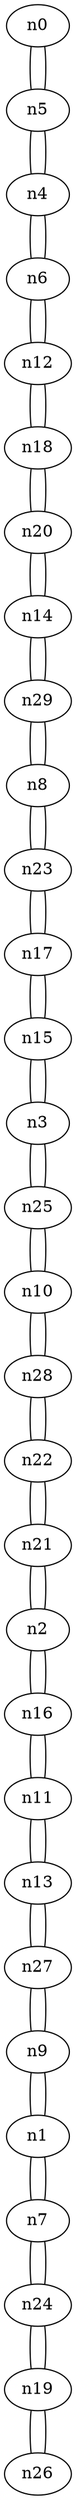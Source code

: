 graph {
n0;
n1;
n2;
n3;
n4;
n5;
n6;
n7;
n8;
n9;
n10;
n11;
n12;
n13;
n14;
n15;
n16;
n17;
n18;
n19;
n20;
n21;
n22;
n23;
n24;
n25;
n26;
n27;
n28;
n29;
n0 -- n5;
n1 -- n9;
n1 -- n7;
n2 -- n16;
n2 -- n21;
n3 -- n25;
n3 -- n15;
n4 -- n6;
n4 -- n5;
n5 -- n4;
n5 -- n0;
n6 -- n4;
n6 -- n12;
n7 -- n24;
n7 -- n1;
n8 -- n29;
n8 -- n23;
n9 -- n27;
n9 -- n1;
n10 -- n25;
n10 -- n28;
n11 -- n16;
n11 -- n13;
n12 -- n6;
n12 -- n18;
n13 -- n11;
n13 -- n27;
n14 -- n20;
n14 -- n29;
n15 -- n17;
n15 -- n3;
n16 -- n2;
n16 -- n11;
n17 -- n15;
n17 -- n23;
n18 -- n20;
n18 -- n12;
n19 -- n26;
n19 -- n24;
n20 -- n18;
n20 -- n14;
n21 -- n2;
n21 -- n22;
n22 -- n28;
n22 -- n21;
n23 -- n17;
n23 -- n8;
n24 -- n19;
n24 -- n7;
n25 -- n3;
n25 -- n10;
n26 -- n19;
n27 -- n13;
n27 -- n9;
n28 -- n22;
n28 -- n10;
n29 -- n8;
n29 -- n14;
}
